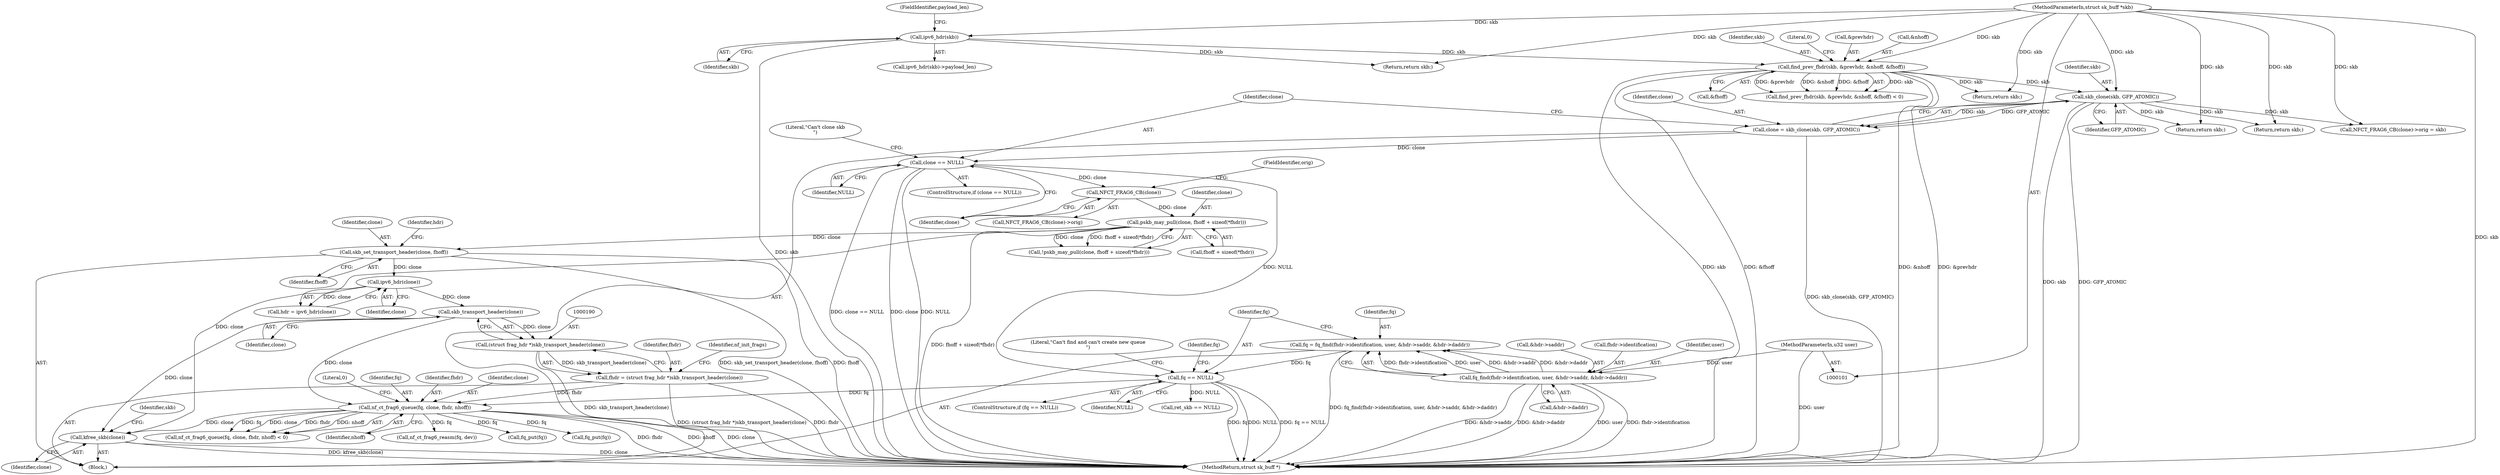 digraph "0_linux_9e2dcf72023d1447f09c47d77c99b0c49659e5ce@API" {
"1000301" [label="(Call,kfree_skb(clone))"];
"1000236" [label="(Call,nf_ct_frag6_queue(fq, clone, fhdr, nhoff))"];
"1000220" [label="(Call,fq == NULL)"];
"1000204" [label="(Call,fq = fq_find(fhdr->identification, user, &hdr->saddr, &hdr->daddr))"];
"1000206" [label="(Call,fq_find(fhdr->identification, user, &hdr->saddr, &hdr->daddr))"];
"1000103" [label="(MethodParameterIn,u32 user)"];
"1000153" [label="(Call,clone == NULL)"];
"1000147" [label="(Call,clone = skb_clone(skb, GFP_ATOMIC))"];
"1000149" [label="(Call,skb_clone(skb, GFP_ATOMIC))"];
"1000136" [label="(Call,find_prev_fhdr(skb, &prevhdr, &nhoff, &fhoff))"];
"1000125" [label="(Call,ipv6_hdr(skb))"];
"1000102" [label="(MethodParameterIn,struct sk_buff *skb)"];
"1000191" [label="(Call,skb_transport_header(clone))"];
"1000185" [label="(Call,ipv6_hdr(clone))"];
"1000180" [label="(Call,skb_set_transport_header(clone, fhoff))"];
"1000169" [label="(Call,pskb_may_pull(clone, fhoff + sizeof(*fhdr)))"];
"1000163" [label="(Call,NFCT_FRAG6_CB(clone))"];
"1000187" [label="(Call,fhdr = (struct frag_hdr *)skb_transport_header(clone))"];
"1000189" [label="(Call,(struct frag_hdr *)skb_transport_header(clone))"];
"1000154" [label="(Identifier,clone)"];
"1000296" [label="(Call,fq_put(fq))"];
"1000180" [label="(Call,skb_set_transport_header(clone, fhoff))"];
"1000162" [label="(Call,NFCT_FRAG6_CB(clone)->orig)"];
"1000142" [label="(Call,&fhoff)"];
"1000138" [label="(Call,&prevhdr)"];
"1000237" [label="(Identifier,fq)"];
"1000140" [label="(Call,&nhoff)"];
"1000183" [label="(Call,hdr = ipv6_hdr(clone))"];
"1000153" [label="(Call,clone == NULL)"];
"1000235" [label="(Call,nf_ct_frag6_queue(fq, clone, fhdr, nhoff) < 0)"];
"1000103" [label="(MethodParameterIn,u32 user)"];
"1000168" [label="(Call,!pskb_may_pull(clone, fhoff + sizeof(*fhdr)))"];
"1000163" [label="(Call,NFCT_FRAG6_CB(clone))"];
"1000155" [label="(Identifier,NULL)"];
"1000186" [label="(Identifier,clone)"];
"1000136" [label="(Call,find_prev_fhdr(skb, &prevhdr, &nhoff, &fhoff))"];
"1000170" [label="(Identifier,clone)"];
"1000161" [label="(Call,NFCT_FRAG6_CB(clone)->orig = skb)"];
"1000135" [label="(Call,find_prev_fhdr(skb, &prevhdr, &nhoff, &fhoff) < 0)"];
"1000284" [label="(Call,ret_skb == NULL)"];
"1000301" [label="(Call,kfree_skb(clone))"];
"1000150" [label="(Identifier,skb)"];
"1000151" [label="(Identifier,GFP_ATOMIC)"];
"1000206" [label="(Call,fq_find(fhdr->identification, user, &hdr->saddr, &hdr->daddr))"];
"1000192" [label="(Identifier,clone)"];
"1000164" [label="(Identifier,clone)"];
"1000239" [label="(Identifier,fhdr)"];
"1000219" [label="(ControlStructure,if (fq == NULL))"];
"1000147" [label="(Call,clone = skb_clone(skb, GFP_ATOMIC))"];
"1000124" [label="(Call,ipv6_hdr(skb)->payload_len)"];
"1000169" [label="(Call,pskb_may_pull(clone, fhoff + sizeof(*fhdr)))"];
"1000240" [label="(Identifier,nhoff)"];
"1000280" [label="(Call,nf_ct_frag6_reasm(fq, dev))"];
"1000222" [label="(Identifier,NULL)"];
"1000185" [label="(Call,ipv6_hdr(clone))"];
"1000165" [label="(FieldIdentifier,orig)"];
"1000198" [label="(Identifier,nf_init_frags)"];
"1000252" [label="(Call,fq_put(fq))"];
"1000221" [label="(Identifier,fq)"];
"1000211" [label="(Call,&hdr->saddr)"];
"1000149" [label="(Call,skb_clone(skb, GFP_ATOMIC))"];
"1000145" [label="(Return,return skb;)"];
"1000220" [label="(Call,fq == NULL)"];
"1000184" [label="(Identifier,hdr)"];
"1000104" [label="(Block,)"];
"1000305" [label="(MethodReturn,struct sk_buff *)"];
"1000187" [label="(Call,fhdr = (struct frag_hdr *)skb_transport_header(clone))"];
"1000152" [label="(ControlStructure,if (clone == NULL))"];
"1000189" [label="(Call,(struct frag_hdr *)skb_transport_header(clone))"];
"1000207" [label="(Call,fhdr->identification)"];
"1000238" [label="(Identifier,clone)"];
"1000126" [label="(Identifier,skb)"];
"1000225" [label="(Literal,\"Can't find and can't create new queue\n\")"];
"1000304" [label="(Identifier,skb)"];
"1000102" [label="(MethodParameterIn,struct sk_buff *skb)"];
"1000241" [label="(Literal,0)"];
"1000231" [label="(Identifier,fq)"];
"1000158" [label="(Literal,\"Can't clone skb\n\")"];
"1000303" [label="(Return,return skb;)"];
"1000125" [label="(Call,ipv6_hdr(skb))"];
"1000132" [label="(Return,return skb;)"];
"1000137" [label="(Identifier,skb)"];
"1000204" [label="(Call,fq = fq_find(fhdr->identification, user, &hdr->saddr, &hdr->daddr))"];
"1000236" [label="(Call,nf_ct_frag6_queue(fq, clone, fhdr, nhoff))"];
"1000127" [label="(FieldIdentifier,payload_len)"];
"1000191" [label="(Call,skb_transport_header(clone))"];
"1000148" [label="(Identifier,clone)"];
"1000171" [label="(Call,fhoff + sizeof(*fhdr))"];
"1000188" [label="(Identifier,fhdr)"];
"1000159" [label="(Return,return skb;)"];
"1000181" [label="(Identifier,clone)"];
"1000302" [label="(Identifier,clone)"];
"1000182" [label="(Identifier,fhoff)"];
"1000205" [label="(Identifier,fq)"];
"1000210" [label="(Identifier,user)"];
"1000215" [label="(Call,&hdr->daddr)"];
"1000144" [label="(Literal,0)"];
"1000301" -> "1000104"  [label="AST: "];
"1000301" -> "1000302"  [label="CFG: "];
"1000302" -> "1000301"  [label="AST: "];
"1000304" -> "1000301"  [label="CFG: "];
"1000301" -> "1000305"  [label="DDG: kfree_skb(clone)"];
"1000301" -> "1000305"  [label="DDG: clone"];
"1000236" -> "1000301"  [label="DDG: clone"];
"1000169" -> "1000301"  [label="DDG: clone"];
"1000191" -> "1000301"  [label="DDG: clone"];
"1000236" -> "1000235"  [label="AST: "];
"1000236" -> "1000240"  [label="CFG: "];
"1000237" -> "1000236"  [label="AST: "];
"1000238" -> "1000236"  [label="AST: "];
"1000239" -> "1000236"  [label="AST: "];
"1000240" -> "1000236"  [label="AST: "];
"1000241" -> "1000236"  [label="CFG: "];
"1000236" -> "1000305"  [label="DDG: fhdr"];
"1000236" -> "1000305"  [label="DDG: nhoff"];
"1000236" -> "1000305"  [label="DDG: clone"];
"1000236" -> "1000235"  [label="DDG: fq"];
"1000236" -> "1000235"  [label="DDG: clone"];
"1000236" -> "1000235"  [label="DDG: fhdr"];
"1000236" -> "1000235"  [label="DDG: nhoff"];
"1000220" -> "1000236"  [label="DDG: fq"];
"1000191" -> "1000236"  [label="DDG: clone"];
"1000187" -> "1000236"  [label="DDG: fhdr"];
"1000236" -> "1000252"  [label="DDG: fq"];
"1000236" -> "1000280"  [label="DDG: fq"];
"1000236" -> "1000296"  [label="DDG: fq"];
"1000220" -> "1000219"  [label="AST: "];
"1000220" -> "1000222"  [label="CFG: "];
"1000221" -> "1000220"  [label="AST: "];
"1000222" -> "1000220"  [label="AST: "];
"1000225" -> "1000220"  [label="CFG: "];
"1000231" -> "1000220"  [label="CFG: "];
"1000220" -> "1000305"  [label="DDG: fq"];
"1000220" -> "1000305"  [label="DDG: NULL"];
"1000220" -> "1000305"  [label="DDG: fq == NULL"];
"1000204" -> "1000220"  [label="DDG: fq"];
"1000153" -> "1000220"  [label="DDG: NULL"];
"1000220" -> "1000284"  [label="DDG: NULL"];
"1000204" -> "1000104"  [label="AST: "];
"1000204" -> "1000206"  [label="CFG: "];
"1000205" -> "1000204"  [label="AST: "];
"1000206" -> "1000204"  [label="AST: "];
"1000221" -> "1000204"  [label="CFG: "];
"1000204" -> "1000305"  [label="DDG: fq_find(fhdr->identification, user, &hdr->saddr, &hdr->daddr)"];
"1000206" -> "1000204"  [label="DDG: fhdr->identification"];
"1000206" -> "1000204"  [label="DDG: user"];
"1000206" -> "1000204"  [label="DDG: &hdr->saddr"];
"1000206" -> "1000204"  [label="DDG: &hdr->daddr"];
"1000206" -> "1000215"  [label="CFG: "];
"1000207" -> "1000206"  [label="AST: "];
"1000210" -> "1000206"  [label="AST: "];
"1000211" -> "1000206"  [label="AST: "];
"1000215" -> "1000206"  [label="AST: "];
"1000206" -> "1000305"  [label="DDG: user"];
"1000206" -> "1000305"  [label="DDG: fhdr->identification"];
"1000206" -> "1000305"  [label="DDG: &hdr->saddr"];
"1000206" -> "1000305"  [label="DDG: &hdr->daddr"];
"1000103" -> "1000206"  [label="DDG: user"];
"1000103" -> "1000101"  [label="AST: "];
"1000103" -> "1000305"  [label="DDG: user"];
"1000153" -> "1000152"  [label="AST: "];
"1000153" -> "1000155"  [label="CFG: "];
"1000154" -> "1000153"  [label="AST: "];
"1000155" -> "1000153"  [label="AST: "];
"1000158" -> "1000153"  [label="CFG: "];
"1000164" -> "1000153"  [label="CFG: "];
"1000153" -> "1000305"  [label="DDG: NULL"];
"1000153" -> "1000305"  [label="DDG: clone == NULL"];
"1000153" -> "1000305"  [label="DDG: clone"];
"1000147" -> "1000153"  [label="DDG: clone"];
"1000153" -> "1000163"  [label="DDG: clone"];
"1000147" -> "1000104"  [label="AST: "];
"1000147" -> "1000149"  [label="CFG: "];
"1000148" -> "1000147"  [label="AST: "];
"1000149" -> "1000147"  [label="AST: "];
"1000154" -> "1000147"  [label="CFG: "];
"1000147" -> "1000305"  [label="DDG: skb_clone(skb, GFP_ATOMIC)"];
"1000149" -> "1000147"  [label="DDG: skb"];
"1000149" -> "1000147"  [label="DDG: GFP_ATOMIC"];
"1000149" -> "1000151"  [label="CFG: "];
"1000150" -> "1000149"  [label="AST: "];
"1000151" -> "1000149"  [label="AST: "];
"1000149" -> "1000305"  [label="DDG: GFP_ATOMIC"];
"1000149" -> "1000305"  [label="DDG: skb"];
"1000136" -> "1000149"  [label="DDG: skb"];
"1000102" -> "1000149"  [label="DDG: skb"];
"1000149" -> "1000159"  [label="DDG: skb"];
"1000149" -> "1000161"  [label="DDG: skb"];
"1000149" -> "1000303"  [label="DDG: skb"];
"1000136" -> "1000135"  [label="AST: "];
"1000136" -> "1000142"  [label="CFG: "];
"1000137" -> "1000136"  [label="AST: "];
"1000138" -> "1000136"  [label="AST: "];
"1000140" -> "1000136"  [label="AST: "];
"1000142" -> "1000136"  [label="AST: "];
"1000144" -> "1000136"  [label="CFG: "];
"1000136" -> "1000305"  [label="DDG: &fhoff"];
"1000136" -> "1000305"  [label="DDG: &nhoff"];
"1000136" -> "1000305"  [label="DDG: &prevhdr"];
"1000136" -> "1000305"  [label="DDG: skb"];
"1000136" -> "1000135"  [label="DDG: skb"];
"1000136" -> "1000135"  [label="DDG: &prevhdr"];
"1000136" -> "1000135"  [label="DDG: &nhoff"];
"1000136" -> "1000135"  [label="DDG: &fhoff"];
"1000125" -> "1000136"  [label="DDG: skb"];
"1000102" -> "1000136"  [label="DDG: skb"];
"1000136" -> "1000145"  [label="DDG: skb"];
"1000125" -> "1000124"  [label="AST: "];
"1000125" -> "1000126"  [label="CFG: "];
"1000126" -> "1000125"  [label="AST: "];
"1000127" -> "1000125"  [label="CFG: "];
"1000125" -> "1000305"  [label="DDG: skb"];
"1000102" -> "1000125"  [label="DDG: skb"];
"1000125" -> "1000132"  [label="DDG: skb"];
"1000102" -> "1000101"  [label="AST: "];
"1000102" -> "1000305"  [label="DDG: skb"];
"1000102" -> "1000132"  [label="DDG: skb"];
"1000102" -> "1000145"  [label="DDG: skb"];
"1000102" -> "1000159"  [label="DDG: skb"];
"1000102" -> "1000161"  [label="DDG: skb"];
"1000102" -> "1000303"  [label="DDG: skb"];
"1000191" -> "1000189"  [label="AST: "];
"1000191" -> "1000192"  [label="CFG: "];
"1000192" -> "1000191"  [label="AST: "];
"1000189" -> "1000191"  [label="CFG: "];
"1000191" -> "1000189"  [label="DDG: clone"];
"1000185" -> "1000191"  [label="DDG: clone"];
"1000185" -> "1000183"  [label="AST: "];
"1000185" -> "1000186"  [label="CFG: "];
"1000186" -> "1000185"  [label="AST: "];
"1000183" -> "1000185"  [label="CFG: "];
"1000185" -> "1000183"  [label="DDG: clone"];
"1000180" -> "1000185"  [label="DDG: clone"];
"1000180" -> "1000104"  [label="AST: "];
"1000180" -> "1000182"  [label="CFG: "];
"1000181" -> "1000180"  [label="AST: "];
"1000182" -> "1000180"  [label="AST: "];
"1000184" -> "1000180"  [label="CFG: "];
"1000180" -> "1000305"  [label="DDG: fhoff"];
"1000180" -> "1000305"  [label="DDG: skb_set_transport_header(clone, fhoff)"];
"1000169" -> "1000180"  [label="DDG: clone"];
"1000169" -> "1000168"  [label="AST: "];
"1000169" -> "1000171"  [label="CFG: "];
"1000170" -> "1000169"  [label="AST: "];
"1000171" -> "1000169"  [label="AST: "];
"1000168" -> "1000169"  [label="CFG: "];
"1000169" -> "1000305"  [label="DDG: fhoff + sizeof(*fhdr)"];
"1000169" -> "1000168"  [label="DDG: clone"];
"1000169" -> "1000168"  [label="DDG: fhoff + sizeof(*fhdr)"];
"1000163" -> "1000169"  [label="DDG: clone"];
"1000163" -> "1000162"  [label="AST: "];
"1000163" -> "1000164"  [label="CFG: "];
"1000164" -> "1000163"  [label="AST: "];
"1000165" -> "1000163"  [label="CFG: "];
"1000187" -> "1000104"  [label="AST: "];
"1000187" -> "1000189"  [label="CFG: "];
"1000188" -> "1000187"  [label="AST: "];
"1000189" -> "1000187"  [label="AST: "];
"1000198" -> "1000187"  [label="CFG: "];
"1000187" -> "1000305"  [label="DDG: fhdr"];
"1000187" -> "1000305"  [label="DDG: (struct frag_hdr *)skb_transport_header(clone)"];
"1000189" -> "1000187"  [label="DDG: skb_transport_header(clone)"];
"1000190" -> "1000189"  [label="AST: "];
"1000189" -> "1000305"  [label="DDG: skb_transport_header(clone)"];
}
